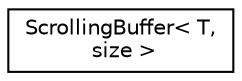 digraph "Graphical Class Hierarchy"
{
 // LATEX_PDF_SIZE
  edge [fontname="Helvetica",fontsize="10",labelfontname="Helvetica",labelfontsize="10"];
  node [fontname="Helvetica",fontsize="10",shape=record];
  rankdir="LR";
  Node0 [label="ScrollingBuffer\< T,\l size \>",height=0.2,width=0.4,color="black", fillcolor="white", style="filled",URL="$dd/d8b/structScrollingBuffer.html",tooltip=" "];
}
